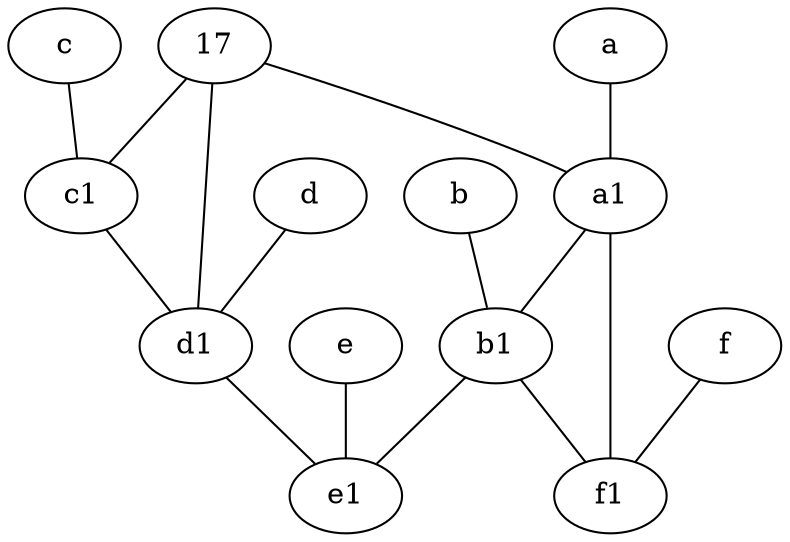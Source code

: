 graph {
	c [pos="4.5,2!"]
	a [pos="8,2!"]
	c1 [pos="4.5,3!"]
	e [pos="7,9!"]
	d1 [pos="3,5!"]
	a1 [pos="8,3!"]
	e1 [pos="7,7!"]
	f [pos="3,9!"]
	b [pos="10,4!"]
	b1 [pos="9,4!"]
	17
	f1 [pos="3,8!"]
	d [pos="2,5!"]
	c -- c1
	b -- b1
	d1 -- e1
	d -- d1
	17 -- c1
	c1 -- d1
	f -- f1
	e -- e1
	a1 -- b1
	17 -- d1
	b1 -- e1
	a -- a1
	b1 -- f1
	17 -- a1
	a1 -- f1
}
